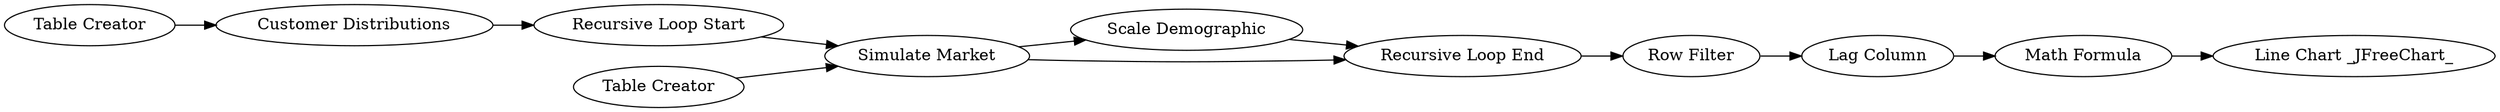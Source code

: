 digraph {
	1 [label="Table Creator"]
	2 [label="Customer Distributions"]
	3 [label="Table Creator"]
	6 [label="Simulate Market"]
	7 [label="Scale Demographic"]
	8 [label="Recursive Loop Start"]
	9 [label="Recursive Loop End"]
	10 [label="Row Filter"]
	11 [label="Lag Column"]
	12 [label="Math Formula"]
	13 [label="Line Chart _JFreeChart_"]
	1 -> 2
	2 -> 8
	3 -> 6
	6 -> 7
	6 -> 9
	7 -> 9
	8 -> 6
	9 -> 10
	10 -> 11
	11 -> 12
	12 -> 13
	rankdir=LR
}
